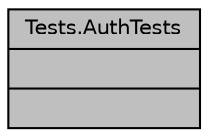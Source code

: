 digraph "Tests.AuthTests"
{
 // INTERACTIVE_SVG=YES
 // LATEX_PDF_SIZE
  edge [fontname="Helvetica",fontsize="10",labelfontname="Helvetica",labelfontsize="10"];
  node [fontname="Helvetica",fontsize="10",shape=record];
  Node1 [label="{Tests.AuthTests\n||}",height=0.2,width=0.4,color="black", fillcolor="grey75", style="filled", fontcolor="black",tooltip="Clase para testeo de creacion y autenticacion de las empresas y emprendedores"];
}
